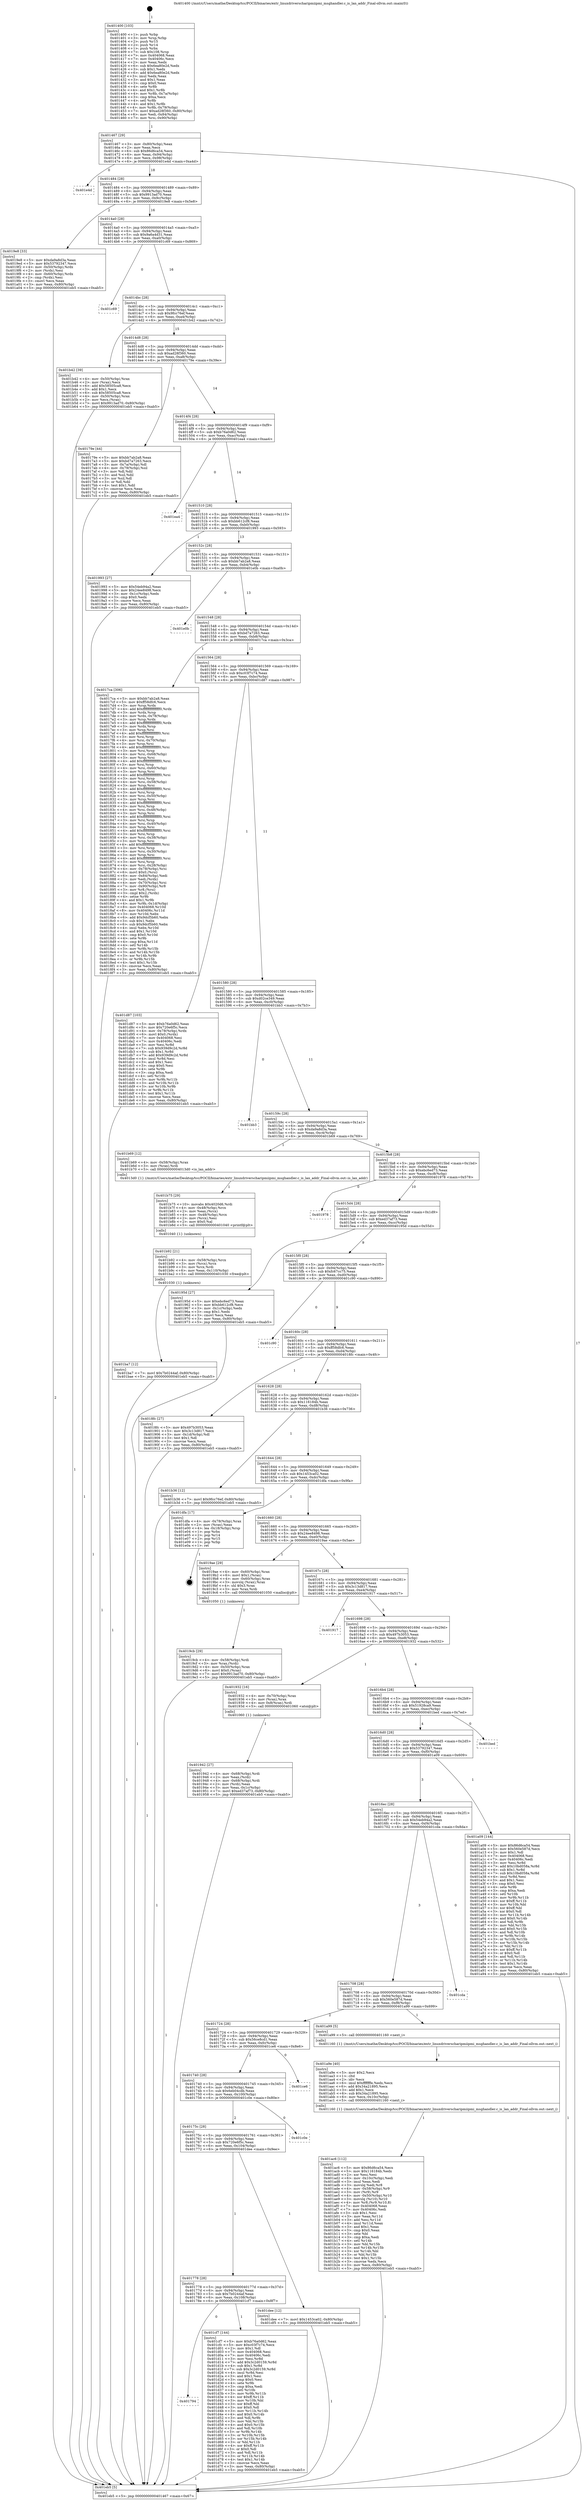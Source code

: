 digraph "0x401400" {
  label = "0x401400 (/mnt/c/Users/mathe/Desktop/tcc/POCII/binaries/extr_linuxdriverscharipmiipmi_msghandler.c_is_lan_addr_Final-ollvm.out::main(0))"
  labelloc = "t"
  node[shape=record]

  Entry [label="",width=0.3,height=0.3,shape=circle,fillcolor=black,style=filled]
  "0x401467" [label="{
     0x401467 [29]\l
     | [instrs]\l
     &nbsp;&nbsp;0x401467 \<+3\>: mov -0x80(%rbp),%eax\l
     &nbsp;&nbsp;0x40146a \<+2\>: mov %eax,%ecx\l
     &nbsp;&nbsp;0x40146c \<+6\>: sub $0x86d6ca54,%ecx\l
     &nbsp;&nbsp;0x401472 \<+6\>: mov %eax,-0x94(%rbp)\l
     &nbsp;&nbsp;0x401478 \<+6\>: mov %ecx,-0x98(%rbp)\l
     &nbsp;&nbsp;0x40147e \<+6\>: je 0000000000401e4d \<main+0xa4d\>\l
  }"]
  "0x401e4d" [label="{
     0x401e4d\l
  }", style=dashed]
  "0x401484" [label="{
     0x401484 [28]\l
     | [instrs]\l
     &nbsp;&nbsp;0x401484 \<+5\>: jmp 0000000000401489 \<main+0x89\>\l
     &nbsp;&nbsp;0x401489 \<+6\>: mov -0x94(%rbp),%eax\l
     &nbsp;&nbsp;0x40148f \<+5\>: sub $0x9913ad70,%eax\l
     &nbsp;&nbsp;0x401494 \<+6\>: mov %eax,-0x9c(%rbp)\l
     &nbsp;&nbsp;0x40149a \<+6\>: je 00000000004019e8 \<main+0x5e8\>\l
  }"]
  Exit [label="",width=0.3,height=0.3,shape=circle,fillcolor=black,style=filled,peripheries=2]
  "0x4019e8" [label="{
     0x4019e8 [33]\l
     | [instrs]\l
     &nbsp;&nbsp;0x4019e8 \<+5\>: mov $0xda9a8d3a,%eax\l
     &nbsp;&nbsp;0x4019ed \<+5\>: mov $0x53792347,%ecx\l
     &nbsp;&nbsp;0x4019f2 \<+4\>: mov -0x50(%rbp),%rdx\l
     &nbsp;&nbsp;0x4019f6 \<+2\>: mov (%rdx),%esi\l
     &nbsp;&nbsp;0x4019f8 \<+4\>: mov -0x60(%rbp),%rdx\l
     &nbsp;&nbsp;0x4019fc \<+2\>: cmp (%rdx),%esi\l
     &nbsp;&nbsp;0x4019fe \<+3\>: cmovl %ecx,%eax\l
     &nbsp;&nbsp;0x401a01 \<+3\>: mov %eax,-0x80(%rbp)\l
     &nbsp;&nbsp;0x401a04 \<+5\>: jmp 0000000000401eb5 \<main+0xab5\>\l
  }"]
  "0x4014a0" [label="{
     0x4014a0 [28]\l
     | [instrs]\l
     &nbsp;&nbsp;0x4014a0 \<+5\>: jmp 00000000004014a5 \<main+0xa5\>\l
     &nbsp;&nbsp;0x4014a5 \<+6\>: mov -0x94(%rbp),%eax\l
     &nbsp;&nbsp;0x4014ab \<+5\>: sub $0x9a6a4d31,%eax\l
     &nbsp;&nbsp;0x4014b0 \<+6\>: mov %eax,-0xa0(%rbp)\l
     &nbsp;&nbsp;0x4014b6 \<+6\>: je 0000000000401c69 \<main+0x869\>\l
  }"]
  "0x401794" [label="{
     0x401794\l
  }", style=dashed]
  "0x401c69" [label="{
     0x401c69\l
  }", style=dashed]
  "0x4014bc" [label="{
     0x4014bc [28]\l
     | [instrs]\l
     &nbsp;&nbsp;0x4014bc \<+5\>: jmp 00000000004014c1 \<main+0xc1\>\l
     &nbsp;&nbsp;0x4014c1 \<+6\>: mov -0x94(%rbp),%eax\l
     &nbsp;&nbsp;0x4014c7 \<+5\>: sub $0x9fcc76ef,%eax\l
     &nbsp;&nbsp;0x4014cc \<+6\>: mov %eax,-0xa4(%rbp)\l
     &nbsp;&nbsp;0x4014d2 \<+6\>: je 0000000000401b42 \<main+0x742\>\l
  }"]
  "0x401cf7" [label="{
     0x401cf7 [144]\l
     | [instrs]\l
     &nbsp;&nbsp;0x401cf7 \<+5\>: mov $0xb76a0d62,%eax\l
     &nbsp;&nbsp;0x401cfc \<+5\>: mov $0xc03f7c74,%ecx\l
     &nbsp;&nbsp;0x401d01 \<+2\>: mov $0x1,%dl\l
     &nbsp;&nbsp;0x401d03 \<+7\>: mov 0x404068,%esi\l
     &nbsp;&nbsp;0x401d0a \<+7\>: mov 0x40406c,%edi\l
     &nbsp;&nbsp;0x401d11 \<+3\>: mov %esi,%r8d\l
     &nbsp;&nbsp;0x401d14 \<+7\>: add $0x3c2d0159,%r8d\l
     &nbsp;&nbsp;0x401d1b \<+4\>: sub $0x1,%r8d\l
     &nbsp;&nbsp;0x401d1f \<+7\>: sub $0x3c2d0159,%r8d\l
     &nbsp;&nbsp;0x401d26 \<+4\>: imul %r8d,%esi\l
     &nbsp;&nbsp;0x401d2a \<+3\>: and $0x1,%esi\l
     &nbsp;&nbsp;0x401d2d \<+3\>: cmp $0x0,%esi\l
     &nbsp;&nbsp;0x401d30 \<+4\>: sete %r9b\l
     &nbsp;&nbsp;0x401d34 \<+3\>: cmp $0xa,%edi\l
     &nbsp;&nbsp;0x401d37 \<+4\>: setl %r10b\l
     &nbsp;&nbsp;0x401d3b \<+3\>: mov %r9b,%r11b\l
     &nbsp;&nbsp;0x401d3e \<+4\>: xor $0xff,%r11b\l
     &nbsp;&nbsp;0x401d42 \<+3\>: mov %r10b,%bl\l
     &nbsp;&nbsp;0x401d45 \<+3\>: xor $0xff,%bl\l
     &nbsp;&nbsp;0x401d48 \<+3\>: xor $0x0,%dl\l
     &nbsp;&nbsp;0x401d4b \<+3\>: mov %r11b,%r14b\l
     &nbsp;&nbsp;0x401d4e \<+4\>: and $0x0,%r14b\l
     &nbsp;&nbsp;0x401d52 \<+3\>: and %dl,%r9b\l
     &nbsp;&nbsp;0x401d55 \<+3\>: mov %bl,%r15b\l
     &nbsp;&nbsp;0x401d58 \<+4\>: and $0x0,%r15b\l
     &nbsp;&nbsp;0x401d5c \<+3\>: and %dl,%r10b\l
     &nbsp;&nbsp;0x401d5f \<+3\>: or %r9b,%r14b\l
     &nbsp;&nbsp;0x401d62 \<+3\>: or %r10b,%r15b\l
     &nbsp;&nbsp;0x401d65 \<+3\>: xor %r15b,%r14b\l
     &nbsp;&nbsp;0x401d68 \<+3\>: or %bl,%r11b\l
     &nbsp;&nbsp;0x401d6b \<+4\>: xor $0xff,%r11b\l
     &nbsp;&nbsp;0x401d6f \<+3\>: or $0x0,%dl\l
     &nbsp;&nbsp;0x401d72 \<+3\>: and %dl,%r11b\l
     &nbsp;&nbsp;0x401d75 \<+3\>: or %r11b,%r14b\l
     &nbsp;&nbsp;0x401d78 \<+4\>: test $0x1,%r14b\l
     &nbsp;&nbsp;0x401d7c \<+3\>: cmovne %ecx,%eax\l
     &nbsp;&nbsp;0x401d7f \<+3\>: mov %eax,-0x80(%rbp)\l
     &nbsp;&nbsp;0x401d82 \<+5\>: jmp 0000000000401eb5 \<main+0xab5\>\l
  }"]
  "0x401b42" [label="{
     0x401b42 [39]\l
     | [instrs]\l
     &nbsp;&nbsp;0x401b42 \<+4\>: mov -0x50(%rbp),%rax\l
     &nbsp;&nbsp;0x401b46 \<+2\>: mov (%rax),%ecx\l
     &nbsp;&nbsp;0x401b48 \<+6\>: add $0x58505ca8,%ecx\l
     &nbsp;&nbsp;0x401b4e \<+3\>: add $0x1,%ecx\l
     &nbsp;&nbsp;0x401b51 \<+6\>: sub $0x58505ca8,%ecx\l
     &nbsp;&nbsp;0x401b57 \<+4\>: mov -0x50(%rbp),%rax\l
     &nbsp;&nbsp;0x401b5b \<+2\>: mov %ecx,(%rax)\l
     &nbsp;&nbsp;0x401b5d \<+7\>: movl $0x9913ad70,-0x80(%rbp)\l
     &nbsp;&nbsp;0x401b64 \<+5\>: jmp 0000000000401eb5 \<main+0xab5\>\l
  }"]
  "0x4014d8" [label="{
     0x4014d8 [28]\l
     | [instrs]\l
     &nbsp;&nbsp;0x4014d8 \<+5\>: jmp 00000000004014dd \<main+0xdd\>\l
     &nbsp;&nbsp;0x4014dd \<+6\>: mov -0x94(%rbp),%eax\l
     &nbsp;&nbsp;0x4014e3 \<+5\>: sub $0xad28f360,%eax\l
     &nbsp;&nbsp;0x4014e8 \<+6\>: mov %eax,-0xa8(%rbp)\l
     &nbsp;&nbsp;0x4014ee \<+6\>: je 000000000040179e \<main+0x39e\>\l
  }"]
  "0x401778" [label="{
     0x401778 [28]\l
     | [instrs]\l
     &nbsp;&nbsp;0x401778 \<+5\>: jmp 000000000040177d \<main+0x37d\>\l
     &nbsp;&nbsp;0x40177d \<+6\>: mov -0x94(%rbp),%eax\l
     &nbsp;&nbsp;0x401783 \<+5\>: sub $0x7b0244af,%eax\l
     &nbsp;&nbsp;0x401788 \<+6\>: mov %eax,-0x108(%rbp)\l
     &nbsp;&nbsp;0x40178e \<+6\>: je 0000000000401cf7 \<main+0x8f7\>\l
  }"]
  "0x40179e" [label="{
     0x40179e [44]\l
     | [instrs]\l
     &nbsp;&nbsp;0x40179e \<+5\>: mov $0xbb7ab2a8,%eax\l
     &nbsp;&nbsp;0x4017a3 \<+5\>: mov $0xbd7a7263,%ecx\l
     &nbsp;&nbsp;0x4017a8 \<+3\>: mov -0x7a(%rbp),%dl\l
     &nbsp;&nbsp;0x4017ab \<+4\>: mov -0x79(%rbp),%sil\l
     &nbsp;&nbsp;0x4017af \<+3\>: mov %dl,%dil\l
     &nbsp;&nbsp;0x4017b2 \<+3\>: and %sil,%dil\l
     &nbsp;&nbsp;0x4017b5 \<+3\>: xor %sil,%dl\l
     &nbsp;&nbsp;0x4017b8 \<+3\>: or %dl,%dil\l
     &nbsp;&nbsp;0x4017bb \<+4\>: test $0x1,%dil\l
     &nbsp;&nbsp;0x4017bf \<+3\>: cmovne %ecx,%eax\l
     &nbsp;&nbsp;0x4017c2 \<+3\>: mov %eax,-0x80(%rbp)\l
     &nbsp;&nbsp;0x4017c5 \<+5\>: jmp 0000000000401eb5 \<main+0xab5\>\l
  }"]
  "0x4014f4" [label="{
     0x4014f4 [28]\l
     | [instrs]\l
     &nbsp;&nbsp;0x4014f4 \<+5\>: jmp 00000000004014f9 \<main+0xf9\>\l
     &nbsp;&nbsp;0x4014f9 \<+6\>: mov -0x94(%rbp),%eax\l
     &nbsp;&nbsp;0x4014ff \<+5\>: sub $0xb76a0d62,%eax\l
     &nbsp;&nbsp;0x401504 \<+6\>: mov %eax,-0xac(%rbp)\l
     &nbsp;&nbsp;0x40150a \<+6\>: je 0000000000401ea4 \<main+0xaa4\>\l
  }"]
  "0x401eb5" [label="{
     0x401eb5 [5]\l
     | [instrs]\l
     &nbsp;&nbsp;0x401eb5 \<+5\>: jmp 0000000000401467 \<main+0x67\>\l
  }"]
  "0x401400" [label="{
     0x401400 [103]\l
     | [instrs]\l
     &nbsp;&nbsp;0x401400 \<+1\>: push %rbp\l
     &nbsp;&nbsp;0x401401 \<+3\>: mov %rsp,%rbp\l
     &nbsp;&nbsp;0x401404 \<+2\>: push %r15\l
     &nbsp;&nbsp;0x401406 \<+2\>: push %r14\l
     &nbsp;&nbsp;0x401408 \<+1\>: push %rbx\l
     &nbsp;&nbsp;0x401409 \<+7\>: sub $0x108,%rsp\l
     &nbsp;&nbsp;0x401410 \<+7\>: mov 0x404068,%eax\l
     &nbsp;&nbsp;0x401417 \<+7\>: mov 0x40406c,%ecx\l
     &nbsp;&nbsp;0x40141e \<+2\>: mov %eax,%edx\l
     &nbsp;&nbsp;0x401420 \<+6\>: sub $0x6ea80e2d,%edx\l
     &nbsp;&nbsp;0x401426 \<+3\>: sub $0x1,%edx\l
     &nbsp;&nbsp;0x401429 \<+6\>: add $0x6ea80e2d,%edx\l
     &nbsp;&nbsp;0x40142f \<+3\>: imul %edx,%eax\l
     &nbsp;&nbsp;0x401432 \<+3\>: and $0x1,%eax\l
     &nbsp;&nbsp;0x401435 \<+3\>: cmp $0x0,%eax\l
     &nbsp;&nbsp;0x401438 \<+4\>: sete %r8b\l
     &nbsp;&nbsp;0x40143c \<+4\>: and $0x1,%r8b\l
     &nbsp;&nbsp;0x401440 \<+4\>: mov %r8b,-0x7a(%rbp)\l
     &nbsp;&nbsp;0x401444 \<+3\>: cmp $0xa,%ecx\l
     &nbsp;&nbsp;0x401447 \<+4\>: setl %r8b\l
     &nbsp;&nbsp;0x40144b \<+4\>: and $0x1,%r8b\l
     &nbsp;&nbsp;0x40144f \<+4\>: mov %r8b,-0x79(%rbp)\l
     &nbsp;&nbsp;0x401453 \<+7\>: movl $0xad28f360,-0x80(%rbp)\l
     &nbsp;&nbsp;0x40145a \<+6\>: mov %edi,-0x84(%rbp)\l
     &nbsp;&nbsp;0x401460 \<+7\>: mov %rsi,-0x90(%rbp)\l
  }"]
  "0x401dee" [label="{
     0x401dee [12]\l
     | [instrs]\l
     &nbsp;&nbsp;0x401dee \<+7\>: movl $0x1453ca02,-0x80(%rbp)\l
     &nbsp;&nbsp;0x401df5 \<+5\>: jmp 0000000000401eb5 \<main+0xab5\>\l
  }"]
  "0x401ea4" [label="{
     0x401ea4\l
  }", style=dashed]
  "0x401510" [label="{
     0x401510 [28]\l
     | [instrs]\l
     &nbsp;&nbsp;0x401510 \<+5\>: jmp 0000000000401515 \<main+0x115\>\l
     &nbsp;&nbsp;0x401515 \<+6\>: mov -0x94(%rbp),%eax\l
     &nbsp;&nbsp;0x40151b \<+5\>: sub $0xbb612cf8,%eax\l
     &nbsp;&nbsp;0x401520 \<+6\>: mov %eax,-0xb0(%rbp)\l
     &nbsp;&nbsp;0x401526 \<+6\>: je 0000000000401993 \<main+0x593\>\l
  }"]
  "0x40175c" [label="{
     0x40175c [28]\l
     | [instrs]\l
     &nbsp;&nbsp;0x40175c \<+5\>: jmp 0000000000401761 \<main+0x361\>\l
     &nbsp;&nbsp;0x401761 \<+6\>: mov -0x94(%rbp),%eax\l
     &nbsp;&nbsp;0x401767 \<+5\>: sub $0x720e6f5c,%eax\l
     &nbsp;&nbsp;0x40176c \<+6\>: mov %eax,-0x104(%rbp)\l
     &nbsp;&nbsp;0x401772 \<+6\>: je 0000000000401dee \<main+0x9ee\>\l
  }"]
  "0x401993" [label="{
     0x401993 [27]\l
     | [instrs]\l
     &nbsp;&nbsp;0x401993 \<+5\>: mov $0x54eb94a2,%eax\l
     &nbsp;&nbsp;0x401998 \<+5\>: mov $0x24ee8498,%ecx\l
     &nbsp;&nbsp;0x40199d \<+3\>: mov -0x1c(%rbp),%edx\l
     &nbsp;&nbsp;0x4019a0 \<+3\>: cmp $0x0,%edx\l
     &nbsp;&nbsp;0x4019a3 \<+3\>: cmove %ecx,%eax\l
     &nbsp;&nbsp;0x4019a6 \<+3\>: mov %eax,-0x80(%rbp)\l
     &nbsp;&nbsp;0x4019a9 \<+5\>: jmp 0000000000401eb5 \<main+0xab5\>\l
  }"]
  "0x40152c" [label="{
     0x40152c [28]\l
     | [instrs]\l
     &nbsp;&nbsp;0x40152c \<+5\>: jmp 0000000000401531 \<main+0x131\>\l
     &nbsp;&nbsp;0x401531 \<+6\>: mov -0x94(%rbp),%eax\l
     &nbsp;&nbsp;0x401537 \<+5\>: sub $0xbb7ab2a8,%eax\l
     &nbsp;&nbsp;0x40153c \<+6\>: mov %eax,-0xb4(%rbp)\l
     &nbsp;&nbsp;0x401542 \<+6\>: je 0000000000401e0b \<main+0xa0b\>\l
  }"]
  "0x401c0e" [label="{
     0x401c0e\l
  }", style=dashed]
  "0x401e0b" [label="{
     0x401e0b\l
  }", style=dashed]
  "0x401548" [label="{
     0x401548 [28]\l
     | [instrs]\l
     &nbsp;&nbsp;0x401548 \<+5\>: jmp 000000000040154d \<main+0x14d\>\l
     &nbsp;&nbsp;0x40154d \<+6\>: mov -0x94(%rbp),%eax\l
     &nbsp;&nbsp;0x401553 \<+5\>: sub $0xbd7a7263,%eax\l
     &nbsp;&nbsp;0x401558 \<+6\>: mov %eax,-0xb8(%rbp)\l
     &nbsp;&nbsp;0x40155e \<+6\>: je 00000000004017ca \<main+0x3ca\>\l
  }"]
  "0x401740" [label="{
     0x401740 [28]\l
     | [instrs]\l
     &nbsp;&nbsp;0x401740 \<+5\>: jmp 0000000000401745 \<main+0x345\>\l
     &nbsp;&nbsp;0x401745 \<+6\>: mov -0x94(%rbp),%eax\l
     &nbsp;&nbsp;0x40174b \<+5\>: sub $0x6eb04cdb,%eax\l
     &nbsp;&nbsp;0x401750 \<+6\>: mov %eax,-0x100(%rbp)\l
     &nbsp;&nbsp;0x401756 \<+6\>: je 0000000000401c0e \<main+0x80e\>\l
  }"]
  "0x4017ca" [label="{
     0x4017ca [306]\l
     | [instrs]\l
     &nbsp;&nbsp;0x4017ca \<+5\>: mov $0xbb7ab2a8,%eax\l
     &nbsp;&nbsp;0x4017cf \<+5\>: mov $0xff58dfc6,%ecx\l
     &nbsp;&nbsp;0x4017d4 \<+3\>: mov %rsp,%rdx\l
     &nbsp;&nbsp;0x4017d7 \<+4\>: add $0xfffffffffffffff0,%rdx\l
     &nbsp;&nbsp;0x4017db \<+3\>: mov %rdx,%rsp\l
     &nbsp;&nbsp;0x4017de \<+4\>: mov %rdx,-0x78(%rbp)\l
     &nbsp;&nbsp;0x4017e2 \<+3\>: mov %rsp,%rdx\l
     &nbsp;&nbsp;0x4017e5 \<+4\>: add $0xfffffffffffffff0,%rdx\l
     &nbsp;&nbsp;0x4017e9 \<+3\>: mov %rdx,%rsp\l
     &nbsp;&nbsp;0x4017ec \<+3\>: mov %rsp,%rsi\l
     &nbsp;&nbsp;0x4017ef \<+4\>: add $0xfffffffffffffff0,%rsi\l
     &nbsp;&nbsp;0x4017f3 \<+3\>: mov %rsi,%rsp\l
     &nbsp;&nbsp;0x4017f6 \<+4\>: mov %rsi,-0x70(%rbp)\l
     &nbsp;&nbsp;0x4017fa \<+3\>: mov %rsp,%rsi\l
     &nbsp;&nbsp;0x4017fd \<+4\>: add $0xfffffffffffffff0,%rsi\l
     &nbsp;&nbsp;0x401801 \<+3\>: mov %rsi,%rsp\l
     &nbsp;&nbsp;0x401804 \<+4\>: mov %rsi,-0x68(%rbp)\l
     &nbsp;&nbsp;0x401808 \<+3\>: mov %rsp,%rsi\l
     &nbsp;&nbsp;0x40180b \<+4\>: add $0xfffffffffffffff0,%rsi\l
     &nbsp;&nbsp;0x40180f \<+3\>: mov %rsi,%rsp\l
     &nbsp;&nbsp;0x401812 \<+4\>: mov %rsi,-0x60(%rbp)\l
     &nbsp;&nbsp;0x401816 \<+3\>: mov %rsp,%rsi\l
     &nbsp;&nbsp;0x401819 \<+4\>: add $0xfffffffffffffff0,%rsi\l
     &nbsp;&nbsp;0x40181d \<+3\>: mov %rsi,%rsp\l
     &nbsp;&nbsp;0x401820 \<+4\>: mov %rsi,-0x58(%rbp)\l
     &nbsp;&nbsp;0x401824 \<+3\>: mov %rsp,%rsi\l
     &nbsp;&nbsp;0x401827 \<+4\>: add $0xfffffffffffffff0,%rsi\l
     &nbsp;&nbsp;0x40182b \<+3\>: mov %rsi,%rsp\l
     &nbsp;&nbsp;0x40182e \<+4\>: mov %rsi,-0x50(%rbp)\l
     &nbsp;&nbsp;0x401832 \<+3\>: mov %rsp,%rsi\l
     &nbsp;&nbsp;0x401835 \<+4\>: add $0xfffffffffffffff0,%rsi\l
     &nbsp;&nbsp;0x401839 \<+3\>: mov %rsi,%rsp\l
     &nbsp;&nbsp;0x40183c \<+4\>: mov %rsi,-0x48(%rbp)\l
     &nbsp;&nbsp;0x401840 \<+3\>: mov %rsp,%rsi\l
     &nbsp;&nbsp;0x401843 \<+4\>: add $0xfffffffffffffff0,%rsi\l
     &nbsp;&nbsp;0x401847 \<+3\>: mov %rsi,%rsp\l
     &nbsp;&nbsp;0x40184a \<+4\>: mov %rsi,-0x40(%rbp)\l
     &nbsp;&nbsp;0x40184e \<+3\>: mov %rsp,%rsi\l
     &nbsp;&nbsp;0x401851 \<+4\>: add $0xfffffffffffffff0,%rsi\l
     &nbsp;&nbsp;0x401855 \<+3\>: mov %rsi,%rsp\l
     &nbsp;&nbsp;0x401858 \<+4\>: mov %rsi,-0x38(%rbp)\l
     &nbsp;&nbsp;0x40185c \<+3\>: mov %rsp,%rsi\l
     &nbsp;&nbsp;0x40185f \<+4\>: add $0xfffffffffffffff0,%rsi\l
     &nbsp;&nbsp;0x401863 \<+3\>: mov %rsi,%rsp\l
     &nbsp;&nbsp;0x401866 \<+4\>: mov %rsi,-0x30(%rbp)\l
     &nbsp;&nbsp;0x40186a \<+3\>: mov %rsp,%rsi\l
     &nbsp;&nbsp;0x40186d \<+4\>: add $0xfffffffffffffff0,%rsi\l
     &nbsp;&nbsp;0x401871 \<+3\>: mov %rsi,%rsp\l
     &nbsp;&nbsp;0x401874 \<+4\>: mov %rsi,-0x28(%rbp)\l
     &nbsp;&nbsp;0x401878 \<+4\>: mov -0x78(%rbp),%rsi\l
     &nbsp;&nbsp;0x40187c \<+6\>: movl $0x0,(%rsi)\l
     &nbsp;&nbsp;0x401882 \<+6\>: mov -0x84(%rbp),%edi\l
     &nbsp;&nbsp;0x401888 \<+2\>: mov %edi,(%rdx)\l
     &nbsp;&nbsp;0x40188a \<+4\>: mov -0x70(%rbp),%rsi\l
     &nbsp;&nbsp;0x40188e \<+7\>: mov -0x90(%rbp),%r8\l
     &nbsp;&nbsp;0x401895 \<+3\>: mov %r8,(%rsi)\l
     &nbsp;&nbsp;0x401898 \<+3\>: cmpl $0x2,(%rdx)\l
     &nbsp;&nbsp;0x40189b \<+4\>: setne %r9b\l
     &nbsp;&nbsp;0x40189f \<+4\>: and $0x1,%r9b\l
     &nbsp;&nbsp;0x4018a3 \<+4\>: mov %r9b,-0x1d(%rbp)\l
     &nbsp;&nbsp;0x4018a7 \<+8\>: mov 0x404068,%r10d\l
     &nbsp;&nbsp;0x4018af \<+8\>: mov 0x40406c,%r11d\l
     &nbsp;&nbsp;0x4018b7 \<+3\>: mov %r10d,%ebx\l
     &nbsp;&nbsp;0x4018ba \<+6\>: add $0x9dcf5b60,%ebx\l
     &nbsp;&nbsp;0x4018c0 \<+3\>: sub $0x1,%ebx\l
     &nbsp;&nbsp;0x4018c3 \<+6\>: sub $0x9dcf5b60,%ebx\l
     &nbsp;&nbsp;0x4018c9 \<+4\>: imul %ebx,%r10d\l
     &nbsp;&nbsp;0x4018cd \<+4\>: and $0x1,%r10d\l
     &nbsp;&nbsp;0x4018d1 \<+4\>: cmp $0x0,%r10d\l
     &nbsp;&nbsp;0x4018d5 \<+4\>: sete %r9b\l
     &nbsp;&nbsp;0x4018d9 \<+4\>: cmp $0xa,%r11d\l
     &nbsp;&nbsp;0x4018dd \<+4\>: setl %r14b\l
     &nbsp;&nbsp;0x4018e1 \<+3\>: mov %r9b,%r15b\l
     &nbsp;&nbsp;0x4018e4 \<+3\>: and %r14b,%r15b\l
     &nbsp;&nbsp;0x4018e7 \<+3\>: xor %r14b,%r9b\l
     &nbsp;&nbsp;0x4018ea \<+3\>: or %r9b,%r15b\l
     &nbsp;&nbsp;0x4018ed \<+4\>: test $0x1,%r15b\l
     &nbsp;&nbsp;0x4018f1 \<+3\>: cmovne %ecx,%eax\l
     &nbsp;&nbsp;0x4018f4 \<+3\>: mov %eax,-0x80(%rbp)\l
     &nbsp;&nbsp;0x4018f7 \<+5\>: jmp 0000000000401eb5 \<main+0xab5\>\l
  }"]
  "0x401564" [label="{
     0x401564 [28]\l
     | [instrs]\l
     &nbsp;&nbsp;0x401564 \<+5\>: jmp 0000000000401569 \<main+0x169\>\l
     &nbsp;&nbsp;0x401569 \<+6\>: mov -0x94(%rbp),%eax\l
     &nbsp;&nbsp;0x40156f \<+5\>: sub $0xc03f7c74,%eax\l
     &nbsp;&nbsp;0x401574 \<+6\>: mov %eax,-0xbc(%rbp)\l
     &nbsp;&nbsp;0x40157a \<+6\>: je 0000000000401d87 \<main+0x987\>\l
  }"]
  "0x401ce6" [label="{
     0x401ce6\l
  }", style=dashed]
  "0x401ba7" [label="{
     0x401ba7 [12]\l
     | [instrs]\l
     &nbsp;&nbsp;0x401ba7 \<+7\>: movl $0x7b0244af,-0x80(%rbp)\l
     &nbsp;&nbsp;0x401bae \<+5\>: jmp 0000000000401eb5 \<main+0xab5\>\l
  }"]
  "0x401d87" [label="{
     0x401d87 [103]\l
     | [instrs]\l
     &nbsp;&nbsp;0x401d87 \<+5\>: mov $0xb76a0d62,%eax\l
     &nbsp;&nbsp;0x401d8c \<+5\>: mov $0x720e6f5c,%ecx\l
     &nbsp;&nbsp;0x401d91 \<+4\>: mov -0x78(%rbp),%rdx\l
     &nbsp;&nbsp;0x401d95 \<+6\>: movl $0x0,(%rdx)\l
     &nbsp;&nbsp;0x401d9b \<+7\>: mov 0x404068,%esi\l
     &nbsp;&nbsp;0x401da2 \<+7\>: mov 0x40406c,%edi\l
     &nbsp;&nbsp;0x401da9 \<+3\>: mov %esi,%r8d\l
     &nbsp;&nbsp;0x401dac \<+7\>: sub $0x939d9c2d,%r8d\l
     &nbsp;&nbsp;0x401db3 \<+4\>: sub $0x1,%r8d\l
     &nbsp;&nbsp;0x401db7 \<+7\>: add $0x939d9c2d,%r8d\l
     &nbsp;&nbsp;0x401dbe \<+4\>: imul %r8d,%esi\l
     &nbsp;&nbsp;0x401dc2 \<+3\>: and $0x1,%esi\l
     &nbsp;&nbsp;0x401dc5 \<+3\>: cmp $0x0,%esi\l
     &nbsp;&nbsp;0x401dc8 \<+4\>: sete %r9b\l
     &nbsp;&nbsp;0x401dcc \<+3\>: cmp $0xa,%edi\l
     &nbsp;&nbsp;0x401dcf \<+4\>: setl %r10b\l
     &nbsp;&nbsp;0x401dd3 \<+3\>: mov %r9b,%r11b\l
     &nbsp;&nbsp;0x401dd6 \<+3\>: and %r10b,%r11b\l
     &nbsp;&nbsp;0x401dd9 \<+3\>: xor %r10b,%r9b\l
     &nbsp;&nbsp;0x401ddc \<+3\>: or %r9b,%r11b\l
     &nbsp;&nbsp;0x401ddf \<+4\>: test $0x1,%r11b\l
     &nbsp;&nbsp;0x401de3 \<+3\>: cmovne %ecx,%eax\l
     &nbsp;&nbsp;0x401de6 \<+3\>: mov %eax,-0x80(%rbp)\l
     &nbsp;&nbsp;0x401de9 \<+5\>: jmp 0000000000401eb5 \<main+0xab5\>\l
  }"]
  "0x401580" [label="{
     0x401580 [28]\l
     | [instrs]\l
     &nbsp;&nbsp;0x401580 \<+5\>: jmp 0000000000401585 \<main+0x185\>\l
     &nbsp;&nbsp;0x401585 \<+6\>: mov -0x94(%rbp),%eax\l
     &nbsp;&nbsp;0x40158b \<+5\>: sub $0xd02ce349,%eax\l
     &nbsp;&nbsp;0x401590 \<+6\>: mov %eax,-0xc0(%rbp)\l
     &nbsp;&nbsp;0x401596 \<+6\>: je 0000000000401bb3 \<main+0x7b3\>\l
  }"]
  "0x401b92" [label="{
     0x401b92 [21]\l
     | [instrs]\l
     &nbsp;&nbsp;0x401b92 \<+4\>: mov -0x58(%rbp),%rcx\l
     &nbsp;&nbsp;0x401b96 \<+3\>: mov (%rcx),%rcx\l
     &nbsp;&nbsp;0x401b99 \<+3\>: mov %rcx,%rdi\l
     &nbsp;&nbsp;0x401b9c \<+6\>: mov %eax,-0x110(%rbp)\l
     &nbsp;&nbsp;0x401ba2 \<+5\>: call 0000000000401030 \<free@plt\>\l
     | [calls]\l
     &nbsp;&nbsp;0x401030 \{1\} (unknown)\l
  }"]
  "0x401bb3" [label="{
     0x401bb3\l
  }", style=dashed]
  "0x40159c" [label="{
     0x40159c [28]\l
     | [instrs]\l
     &nbsp;&nbsp;0x40159c \<+5\>: jmp 00000000004015a1 \<main+0x1a1\>\l
     &nbsp;&nbsp;0x4015a1 \<+6\>: mov -0x94(%rbp),%eax\l
     &nbsp;&nbsp;0x4015a7 \<+5\>: sub $0xda9a8d3a,%eax\l
     &nbsp;&nbsp;0x4015ac \<+6\>: mov %eax,-0xc4(%rbp)\l
     &nbsp;&nbsp;0x4015b2 \<+6\>: je 0000000000401b69 \<main+0x769\>\l
  }"]
  "0x401b75" [label="{
     0x401b75 [29]\l
     | [instrs]\l
     &nbsp;&nbsp;0x401b75 \<+10\>: movabs $0x4020d6,%rdi\l
     &nbsp;&nbsp;0x401b7f \<+4\>: mov -0x48(%rbp),%rcx\l
     &nbsp;&nbsp;0x401b83 \<+2\>: mov %eax,(%rcx)\l
     &nbsp;&nbsp;0x401b85 \<+4\>: mov -0x48(%rbp),%rcx\l
     &nbsp;&nbsp;0x401b89 \<+2\>: mov (%rcx),%esi\l
     &nbsp;&nbsp;0x401b8b \<+2\>: mov $0x0,%al\l
     &nbsp;&nbsp;0x401b8d \<+5\>: call 0000000000401040 \<printf@plt\>\l
     | [calls]\l
     &nbsp;&nbsp;0x401040 \{1\} (unknown)\l
  }"]
  "0x401b69" [label="{
     0x401b69 [12]\l
     | [instrs]\l
     &nbsp;&nbsp;0x401b69 \<+4\>: mov -0x58(%rbp),%rax\l
     &nbsp;&nbsp;0x401b6d \<+3\>: mov (%rax),%rdi\l
     &nbsp;&nbsp;0x401b70 \<+5\>: call 00000000004013d0 \<is_lan_addr\>\l
     | [calls]\l
     &nbsp;&nbsp;0x4013d0 \{1\} (/mnt/c/Users/mathe/Desktop/tcc/POCII/binaries/extr_linuxdriverscharipmiipmi_msghandler.c_is_lan_addr_Final-ollvm.out::is_lan_addr)\l
  }"]
  "0x4015b8" [label="{
     0x4015b8 [28]\l
     | [instrs]\l
     &nbsp;&nbsp;0x4015b8 \<+5\>: jmp 00000000004015bd \<main+0x1bd\>\l
     &nbsp;&nbsp;0x4015bd \<+6\>: mov -0x94(%rbp),%eax\l
     &nbsp;&nbsp;0x4015c3 \<+5\>: sub $0xebc6ed73,%eax\l
     &nbsp;&nbsp;0x4015c8 \<+6\>: mov %eax,-0xc8(%rbp)\l
     &nbsp;&nbsp;0x4015ce \<+6\>: je 0000000000401978 \<main+0x578\>\l
  }"]
  "0x401ac6" [label="{
     0x401ac6 [112]\l
     | [instrs]\l
     &nbsp;&nbsp;0x401ac6 \<+5\>: mov $0x86d6ca54,%ecx\l
     &nbsp;&nbsp;0x401acb \<+5\>: mov $0x116184b,%edx\l
     &nbsp;&nbsp;0x401ad0 \<+2\>: xor %esi,%esi\l
     &nbsp;&nbsp;0x401ad2 \<+6\>: mov -0x10c(%rbp),%edi\l
     &nbsp;&nbsp;0x401ad8 \<+3\>: imul %eax,%edi\l
     &nbsp;&nbsp;0x401adb \<+3\>: movslq %edi,%r8\l
     &nbsp;&nbsp;0x401ade \<+4\>: mov -0x58(%rbp),%r9\l
     &nbsp;&nbsp;0x401ae2 \<+3\>: mov (%r9),%r9\l
     &nbsp;&nbsp;0x401ae5 \<+4\>: mov -0x50(%rbp),%r10\l
     &nbsp;&nbsp;0x401ae9 \<+3\>: movslq (%r10),%r10\l
     &nbsp;&nbsp;0x401aec \<+4\>: mov %r8,(%r9,%r10,8)\l
     &nbsp;&nbsp;0x401af0 \<+7\>: mov 0x404068,%eax\l
     &nbsp;&nbsp;0x401af7 \<+7\>: mov 0x40406c,%edi\l
     &nbsp;&nbsp;0x401afe \<+3\>: sub $0x1,%esi\l
     &nbsp;&nbsp;0x401b01 \<+3\>: mov %eax,%r11d\l
     &nbsp;&nbsp;0x401b04 \<+3\>: add %esi,%r11d\l
     &nbsp;&nbsp;0x401b07 \<+4\>: imul %r11d,%eax\l
     &nbsp;&nbsp;0x401b0b \<+3\>: and $0x1,%eax\l
     &nbsp;&nbsp;0x401b0e \<+3\>: cmp $0x0,%eax\l
     &nbsp;&nbsp;0x401b11 \<+3\>: sete %bl\l
     &nbsp;&nbsp;0x401b14 \<+3\>: cmp $0xa,%edi\l
     &nbsp;&nbsp;0x401b17 \<+4\>: setl %r14b\l
     &nbsp;&nbsp;0x401b1b \<+3\>: mov %bl,%r15b\l
     &nbsp;&nbsp;0x401b1e \<+3\>: and %r14b,%r15b\l
     &nbsp;&nbsp;0x401b21 \<+3\>: xor %r14b,%bl\l
     &nbsp;&nbsp;0x401b24 \<+3\>: or %bl,%r15b\l
     &nbsp;&nbsp;0x401b27 \<+4\>: test $0x1,%r15b\l
     &nbsp;&nbsp;0x401b2b \<+3\>: cmovne %edx,%ecx\l
     &nbsp;&nbsp;0x401b2e \<+3\>: mov %ecx,-0x80(%rbp)\l
     &nbsp;&nbsp;0x401b31 \<+5\>: jmp 0000000000401eb5 \<main+0xab5\>\l
  }"]
  "0x401978" [label="{
     0x401978\l
  }", style=dashed]
  "0x4015d4" [label="{
     0x4015d4 [28]\l
     | [instrs]\l
     &nbsp;&nbsp;0x4015d4 \<+5\>: jmp 00000000004015d9 \<main+0x1d9\>\l
     &nbsp;&nbsp;0x4015d9 \<+6\>: mov -0x94(%rbp),%eax\l
     &nbsp;&nbsp;0x4015df \<+5\>: sub $0xed37af73,%eax\l
     &nbsp;&nbsp;0x4015e4 \<+6\>: mov %eax,-0xcc(%rbp)\l
     &nbsp;&nbsp;0x4015ea \<+6\>: je 000000000040195d \<main+0x55d\>\l
  }"]
  "0x401a9e" [label="{
     0x401a9e [40]\l
     | [instrs]\l
     &nbsp;&nbsp;0x401a9e \<+5\>: mov $0x2,%ecx\l
     &nbsp;&nbsp;0x401aa3 \<+1\>: cltd\l
     &nbsp;&nbsp;0x401aa4 \<+2\>: idiv %ecx\l
     &nbsp;&nbsp;0x401aa6 \<+6\>: imul $0xfffffffe,%edx,%ecx\l
     &nbsp;&nbsp;0x401aac \<+6\>: add $0x34a21895,%ecx\l
     &nbsp;&nbsp;0x401ab2 \<+3\>: add $0x1,%ecx\l
     &nbsp;&nbsp;0x401ab5 \<+6\>: sub $0x34a21895,%ecx\l
     &nbsp;&nbsp;0x401abb \<+6\>: mov %ecx,-0x10c(%rbp)\l
     &nbsp;&nbsp;0x401ac1 \<+5\>: call 0000000000401160 \<next_i\>\l
     | [calls]\l
     &nbsp;&nbsp;0x401160 \{1\} (/mnt/c/Users/mathe/Desktop/tcc/POCII/binaries/extr_linuxdriverscharipmiipmi_msghandler.c_is_lan_addr_Final-ollvm.out::next_i)\l
  }"]
  "0x40195d" [label="{
     0x40195d [27]\l
     | [instrs]\l
     &nbsp;&nbsp;0x40195d \<+5\>: mov $0xebc6ed73,%eax\l
     &nbsp;&nbsp;0x401962 \<+5\>: mov $0xbb612cf8,%ecx\l
     &nbsp;&nbsp;0x401967 \<+3\>: mov -0x1c(%rbp),%edx\l
     &nbsp;&nbsp;0x40196a \<+3\>: cmp $0x1,%edx\l
     &nbsp;&nbsp;0x40196d \<+3\>: cmovl %ecx,%eax\l
     &nbsp;&nbsp;0x401970 \<+3\>: mov %eax,-0x80(%rbp)\l
     &nbsp;&nbsp;0x401973 \<+5\>: jmp 0000000000401eb5 \<main+0xab5\>\l
  }"]
  "0x4015f0" [label="{
     0x4015f0 [28]\l
     | [instrs]\l
     &nbsp;&nbsp;0x4015f0 \<+5\>: jmp 00000000004015f5 \<main+0x1f5\>\l
     &nbsp;&nbsp;0x4015f5 \<+6\>: mov -0x94(%rbp),%eax\l
     &nbsp;&nbsp;0x4015fb \<+5\>: sub $0xfc67cc75,%eax\l
     &nbsp;&nbsp;0x401600 \<+6\>: mov %eax,-0xd0(%rbp)\l
     &nbsp;&nbsp;0x401606 \<+6\>: je 0000000000401c90 \<main+0x890\>\l
  }"]
  "0x401724" [label="{
     0x401724 [28]\l
     | [instrs]\l
     &nbsp;&nbsp;0x401724 \<+5\>: jmp 0000000000401729 \<main+0x329\>\l
     &nbsp;&nbsp;0x401729 \<+6\>: mov -0x94(%rbp),%eax\l
     &nbsp;&nbsp;0x40172f \<+5\>: sub $0x56ce8cd1,%eax\l
     &nbsp;&nbsp;0x401734 \<+6\>: mov %eax,-0xfc(%rbp)\l
     &nbsp;&nbsp;0x40173a \<+6\>: je 0000000000401ce6 \<main+0x8e6\>\l
  }"]
  "0x401c90" [label="{
     0x401c90\l
  }", style=dashed]
  "0x40160c" [label="{
     0x40160c [28]\l
     | [instrs]\l
     &nbsp;&nbsp;0x40160c \<+5\>: jmp 0000000000401611 \<main+0x211\>\l
     &nbsp;&nbsp;0x401611 \<+6\>: mov -0x94(%rbp),%eax\l
     &nbsp;&nbsp;0x401617 \<+5\>: sub $0xff58dfc6,%eax\l
     &nbsp;&nbsp;0x40161c \<+6\>: mov %eax,-0xd4(%rbp)\l
     &nbsp;&nbsp;0x401622 \<+6\>: je 00000000004018fc \<main+0x4fc\>\l
  }"]
  "0x401a99" [label="{
     0x401a99 [5]\l
     | [instrs]\l
     &nbsp;&nbsp;0x401a99 \<+5\>: call 0000000000401160 \<next_i\>\l
     | [calls]\l
     &nbsp;&nbsp;0x401160 \{1\} (/mnt/c/Users/mathe/Desktop/tcc/POCII/binaries/extr_linuxdriverscharipmiipmi_msghandler.c_is_lan_addr_Final-ollvm.out::next_i)\l
  }"]
  "0x4018fc" [label="{
     0x4018fc [27]\l
     | [instrs]\l
     &nbsp;&nbsp;0x4018fc \<+5\>: mov $0x497b3053,%eax\l
     &nbsp;&nbsp;0x401901 \<+5\>: mov $0x3c13d817,%ecx\l
     &nbsp;&nbsp;0x401906 \<+3\>: mov -0x1d(%rbp),%dl\l
     &nbsp;&nbsp;0x401909 \<+3\>: test $0x1,%dl\l
     &nbsp;&nbsp;0x40190c \<+3\>: cmovne %ecx,%eax\l
     &nbsp;&nbsp;0x40190f \<+3\>: mov %eax,-0x80(%rbp)\l
     &nbsp;&nbsp;0x401912 \<+5\>: jmp 0000000000401eb5 \<main+0xab5\>\l
  }"]
  "0x401628" [label="{
     0x401628 [28]\l
     | [instrs]\l
     &nbsp;&nbsp;0x401628 \<+5\>: jmp 000000000040162d \<main+0x22d\>\l
     &nbsp;&nbsp;0x40162d \<+6\>: mov -0x94(%rbp),%eax\l
     &nbsp;&nbsp;0x401633 \<+5\>: sub $0x116184b,%eax\l
     &nbsp;&nbsp;0x401638 \<+6\>: mov %eax,-0xd8(%rbp)\l
     &nbsp;&nbsp;0x40163e \<+6\>: je 0000000000401b36 \<main+0x736\>\l
  }"]
  "0x401708" [label="{
     0x401708 [28]\l
     | [instrs]\l
     &nbsp;&nbsp;0x401708 \<+5\>: jmp 000000000040170d \<main+0x30d\>\l
     &nbsp;&nbsp;0x40170d \<+6\>: mov -0x94(%rbp),%eax\l
     &nbsp;&nbsp;0x401713 \<+5\>: sub $0x560e587d,%eax\l
     &nbsp;&nbsp;0x401718 \<+6\>: mov %eax,-0xf8(%rbp)\l
     &nbsp;&nbsp;0x40171e \<+6\>: je 0000000000401a99 \<main+0x699\>\l
  }"]
  "0x401b36" [label="{
     0x401b36 [12]\l
     | [instrs]\l
     &nbsp;&nbsp;0x401b36 \<+7\>: movl $0x9fcc76ef,-0x80(%rbp)\l
     &nbsp;&nbsp;0x401b3d \<+5\>: jmp 0000000000401eb5 \<main+0xab5\>\l
  }"]
  "0x401644" [label="{
     0x401644 [28]\l
     | [instrs]\l
     &nbsp;&nbsp;0x401644 \<+5\>: jmp 0000000000401649 \<main+0x249\>\l
     &nbsp;&nbsp;0x401649 \<+6\>: mov -0x94(%rbp),%eax\l
     &nbsp;&nbsp;0x40164f \<+5\>: sub $0x1453ca02,%eax\l
     &nbsp;&nbsp;0x401654 \<+6\>: mov %eax,-0xdc(%rbp)\l
     &nbsp;&nbsp;0x40165a \<+6\>: je 0000000000401dfa \<main+0x9fa\>\l
  }"]
  "0x401cda" [label="{
     0x401cda\l
  }", style=dashed]
  "0x401dfa" [label="{
     0x401dfa [17]\l
     | [instrs]\l
     &nbsp;&nbsp;0x401dfa \<+4\>: mov -0x78(%rbp),%rax\l
     &nbsp;&nbsp;0x401dfe \<+2\>: mov (%rax),%eax\l
     &nbsp;&nbsp;0x401e00 \<+4\>: lea -0x18(%rbp),%rsp\l
     &nbsp;&nbsp;0x401e04 \<+1\>: pop %rbx\l
     &nbsp;&nbsp;0x401e05 \<+2\>: pop %r14\l
     &nbsp;&nbsp;0x401e07 \<+2\>: pop %r15\l
     &nbsp;&nbsp;0x401e09 \<+1\>: pop %rbp\l
     &nbsp;&nbsp;0x401e0a \<+1\>: ret\l
  }"]
  "0x401660" [label="{
     0x401660 [28]\l
     | [instrs]\l
     &nbsp;&nbsp;0x401660 \<+5\>: jmp 0000000000401665 \<main+0x265\>\l
     &nbsp;&nbsp;0x401665 \<+6\>: mov -0x94(%rbp),%eax\l
     &nbsp;&nbsp;0x40166b \<+5\>: sub $0x24ee8498,%eax\l
     &nbsp;&nbsp;0x401670 \<+6\>: mov %eax,-0xe0(%rbp)\l
     &nbsp;&nbsp;0x401676 \<+6\>: je 00000000004019ae \<main+0x5ae\>\l
  }"]
  "0x4016ec" [label="{
     0x4016ec [28]\l
     | [instrs]\l
     &nbsp;&nbsp;0x4016ec \<+5\>: jmp 00000000004016f1 \<main+0x2f1\>\l
     &nbsp;&nbsp;0x4016f1 \<+6\>: mov -0x94(%rbp),%eax\l
     &nbsp;&nbsp;0x4016f7 \<+5\>: sub $0x54eb94a2,%eax\l
     &nbsp;&nbsp;0x4016fc \<+6\>: mov %eax,-0xf4(%rbp)\l
     &nbsp;&nbsp;0x401702 \<+6\>: je 0000000000401cda \<main+0x8da\>\l
  }"]
  "0x4019ae" [label="{
     0x4019ae [29]\l
     | [instrs]\l
     &nbsp;&nbsp;0x4019ae \<+4\>: mov -0x60(%rbp),%rax\l
     &nbsp;&nbsp;0x4019b2 \<+6\>: movl $0x1,(%rax)\l
     &nbsp;&nbsp;0x4019b8 \<+4\>: mov -0x60(%rbp),%rax\l
     &nbsp;&nbsp;0x4019bc \<+3\>: movslq (%rax),%rax\l
     &nbsp;&nbsp;0x4019bf \<+4\>: shl $0x3,%rax\l
     &nbsp;&nbsp;0x4019c3 \<+3\>: mov %rax,%rdi\l
     &nbsp;&nbsp;0x4019c6 \<+5\>: call 0000000000401050 \<malloc@plt\>\l
     | [calls]\l
     &nbsp;&nbsp;0x401050 \{1\} (unknown)\l
  }"]
  "0x40167c" [label="{
     0x40167c [28]\l
     | [instrs]\l
     &nbsp;&nbsp;0x40167c \<+5\>: jmp 0000000000401681 \<main+0x281\>\l
     &nbsp;&nbsp;0x401681 \<+6\>: mov -0x94(%rbp),%eax\l
     &nbsp;&nbsp;0x401687 \<+5\>: sub $0x3c13d817,%eax\l
     &nbsp;&nbsp;0x40168c \<+6\>: mov %eax,-0xe4(%rbp)\l
     &nbsp;&nbsp;0x401692 \<+6\>: je 0000000000401917 \<main+0x517\>\l
  }"]
  "0x401a09" [label="{
     0x401a09 [144]\l
     | [instrs]\l
     &nbsp;&nbsp;0x401a09 \<+5\>: mov $0x86d6ca54,%eax\l
     &nbsp;&nbsp;0x401a0e \<+5\>: mov $0x560e587d,%ecx\l
     &nbsp;&nbsp;0x401a13 \<+2\>: mov $0x1,%dl\l
     &nbsp;&nbsp;0x401a15 \<+7\>: mov 0x404068,%esi\l
     &nbsp;&nbsp;0x401a1c \<+7\>: mov 0x40406c,%edi\l
     &nbsp;&nbsp;0x401a23 \<+3\>: mov %esi,%r8d\l
     &nbsp;&nbsp;0x401a26 \<+7\>: add $0x10bd058a,%r8d\l
     &nbsp;&nbsp;0x401a2d \<+4\>: sub $0x1,%r8d\l
     &nbsp;&nbsp;0x401a31 \<+7\>: sub $0x10bd058a,%r8d\l
     &nbsp;&nbsp;0x401a38 \<+4\>: imul %r8d,%esi\l
     &nbsp;&nbsp;0x401a3c \<+3\>: and $0x1,%esi\l
     &nbsp;&nbsp;0x401a3f \<+3\>: cmp $0x0,%esi\l
     &nbsp;&nbsp;0x401a42 \<+4\>: sete %r9b\l
     &nbsp;&nbsp;0x401a46 \<+3\>: cmp $0xa,%edi\l
     &nbsp;&nbsp;0x401a49 \<+4\>: setl %r10b\l
     &nbsp;&nbsp;0x401a4d \<+3\>: mov %r9b,%r11b\l
     &nbsp;&nbsp;0x401a50 \<+4\>: xor $0xff,%r11b\l
     &nbsp;&nbsp;0x401a54 \<+3\>: mov %r10b,%bl\l
     &nbsp;&nbsp;0x401a57 \<+3\>: xor $0xff,%bl\l
     &nbsp;&nbsp;0x401a5a \<+3\>: xor $0x0,%dl\l
     &nbsp;&nbsp;0x401a5d \<+3\>: mov %r11b,%r14b\l
     &nbsp;&nbsp;0x401a60 \<+4\>: and $0x0,%r14b\l
     &nbsp;&nbsp;0x401a64 \<+3\>: and %dl,%r9b\l
     &nbsp;&nbsp;0x401a67 \<+3\>: mov %bl,%r15b\l
     &nbsp;&nbsp;0x401a6a \<+4\>: and $0x0,%r15b\l
     &nbsp;&nbsp;0x401a6e \<+3\>: and %dl,%r10b\l
     &nbsp;&nbsp;0x401a71 \<+3\>: or %r9b,%r14b\l
     &nbsp;&nbsp;0x401a74 \<+3\>: or %r10b,%r15b\l
     &nbsp;&nbsp;0x401a77 \<+3\>: xor %r15b,%r14b\l
     &nbsp;&nbsp;0x401a7a \<+3\>: or %bl,%r11b\l
     &nbsp;&nbsp;0x401a7d \<+4\>: xor $0xff,%r11b\l
     &nbsp;&nbsp;0x401a81 \<+3\>: or $0x0,%dl\l
     &nbsp;&nbsp;0x401a84 \<+3\>: and %dl,%r11b\l
     &nbsp;&nbsp;0x401a87 \<+3\>: or %r11b,%r14b\l
     &nbsp;&nbsp;0x401a8a \<+4\>: test $0x1,%r14b\l
     &nbsp;&nbsp;0x401a8e \<+3\>: cmovne %ecx,%eax\l
     &nbsp;&nbsp;0x401a91 \<+3\>: mov %eax,-0x80(%rbp)\l
     &nbsp;&nbsp;0x401a94 \<+5\>: jmp 0000000000401eb5 \<main+0xab5\>\l
  }"]
  "0x401917" [label="{
     0x401917\l
  }", style=dashed]
  "0x401698" [label="{
     0x401698 [28]\l
     | [instrs]\l
     &nbsp;&nbsp;0x401698 \<+5\>: jmp 000000000040169d \<main+0x29d\>\l
     &nbsp;&nbsp;0x40169d \<+6\>: mov -0x94(%rbp),%eax\l
     &nbsp;&nbsp;0x4016a3 \<+5\>: sub $0x497b3053,%eax\l
     &nbsp;&nbsp;0x4016a8 \<+6\>: mov %eax,-0xe8(%rbp)\l
     &nbsp;&nbsp;0x4016ae \<+6\>: je 0000000000401932 \<main+0x532\>\l
  }"]
  "0x4016d0" [label="{
     0x4016d0 [28]\l
     | [instrs]\l
     &nbsp;&nbsp;0x4016d0 \<+5\>: jmp 00000000004016d5 \<main+0x2d5\>\l
     &nbsp;&nbsp;0x4016d5 \<+6\>: mov -0x94(%rbp),%eax\l
     &nbsp;&nbsp;0x4016db \<+5\>: sub $0x53792347,%eax\l
     &nbsp;&nbsp;0x4016e0 \<+6\>: mov %eax,-0xf0(%rbp)\l
     &nbsp;&nbsp;0x4016e6 \<+6\>: je 0000000000401a09 \<main+0x609\>\l
  }"]
  "0x401932" [label="{
     0x401932 [16]\l
     | [instrs]\l
     &nbsp;&nbsp;0x401932 \<+4\>: mov -0x70(%rbp),%rax\l
     &nbsp;&nbsp;0x401936 \<+3\>: mov (%rax),%rax\l
     &nbsp;&nbsp;0x401939 \<+4\>: mov 0x8(%rax),%rdi\l
     &nbsp;&nbsp;0x40193d \<+5\>: call 0000000000401060 \<atoi@plt\>\l
     | [calls]\l
     &nbsp;&nbsp;0x401060 \{1\} (unknown)\l
  }"]
  "0x4016b4" [label="{
     0x4016b4 [28]\l
     | [instrs]\l
     &nbsp;&nbsp;0x4016b4 \<+5\>: jmp 00000000004016b9 \<main+0x2b9\>\l
     &nbsp;&nbsp;0x4016b9 \<+6\>: mov -0x94(%rbp),%eax\l
     &nbsp;&nbsp;0x4016bf \<+5\>: sub $0x51928ca9,%eax\l
     &nbsp;&nbsp;0x4016c4 \<+6\>: mov %eax,-0xec(%rbp)\l
     &nbsp;&nbsp;0x4016ca \<+6\>: je 0000000000401bed \<main+0x7ed\>\l
  }"]
  "0x401942" [label="{
     0x401942 [27]\l
     | [instrs]\l
     &nbsp;&nbsp;0x401942 \<+4\>: mov -0x68(%rbp),%rdi\l
     &nbsp;&nbsp;0x401946 \<+2\>: mov %eax,(%rdi)\l
     &nbsp;&nbsp;0x401948 \<+4\>: mov -0x68(%rbp),%rdi\l
     &nbsp;&nbsp;0x40194c \<+2\>: mov (%rdi),%eax\l
     &nbsp;&nbsp;0x40194e \<+3\>: mov %eax,-0x1c(%rbp)\l
     &nbsp;&nbsp;0x401951 \<+7\>: movl $0xed37af73,-0x80(%rbp)\l
     &nbsp;&nbsp;0x401958 \<+5\>: jmp 0000000000401eb5 \<main+0xab5\>\l
  }"]
  "0x4019cb" [label="{
     0x4019cb [29]\l
     | [instrs]\l
     &nbsp;&nbsp;0x4019cb \<+4\>: mov -0x58(%rbp),%rdi\l
     &nbsp;&nbsp;0x4019cf \<+3\>: mov %rax,(%rdi)\l
     &nbsp;&nbsp;0x4019d2 \<+4\>: mov -0x50(%rbp),%rax\l
     &nbsp;&nbsp;0x4019d6 \<+6\>: movl $0x0,(%rax)\l
     &nbsp;&nbsp;0x4019dc \<+7\>: movl $0x9913ad70,-0x80(%rbp)\l
     &nbsp;&nbsp;0x4019e3 \<+5\>: jmp 0000000000401eb5 \<main+0xab5\>\l
  }"]
  "0x401bed" [label="{
     0x401bed\l
  }", style=dashed]
  Entry -> "0x401400" [label=" 1"]
  "0x401467" -> "0x401e4d" [label=" 0"]
  "0x401467" -> "0x401484" [label=" 18"]
  "0x401dfa" -> Exit [label=" 1"]
  "0x401484" -> "0x4019e8" [label=" 2"]
  "0x401484" -> "0x4014a0" [label=" 16"]
  "0x401dee" -> "0x401eb5" [label=" 1"]
  "0x4014a0" -> "0x401c69" [label=" 0"]
  "0x4014a0" -> "0x4014bc" [label=" 16"]
  "0x401d87" -> "0x401eb5" [label=" 1"]
  "0x4014bc" -> "0x401b42" [label=" 1"]
  "0x4014bc" -> "0x4014d8" [label=" 15"]
  "0x401cf7" -> "0x401eb5" [label=" 1"]
  "0x4014d8" -> "0x40179e" [label=" 1"]
  "0x4014d8" -> "0x4014f4" [label=" 14"]
  "0x40179e" -> "0x401eb5" [label=" 1"]
  "0x401400" -> "0x401467" [label=" 1"]
  "0x401eb5" -> "0x401467" [label=" 17"]
  "0x401778" -> "0x401cf7" [label=" 1"]
  "0x4014f4" -> "0x401ea4" [label=" 0"]
  "0x4014f4" -> "0x401510" [label=" 14"]
  "0x401778" -> "0x401794" [label=" 0"]
  "0x401510" -> "0x401993" [label=" 1"]
  "0x401510" -> "0x40152c" [label=" 13"]
  "0x40175c" -> "0x401dee" [label=" 1"]
  "0x40152c" -> "0x401e0b" [label=" 0"]
  "0x40152c" -> "0x401548" [label=" 13"]
  "0x40175c" -> "0x401778" [label=" 1"]
  "0x401548" -> "0x4017ca" [label=" 1"]
  "0x401548" -> "0x401564" [label=" 12"]
  "0x401740" -> "0x401c0e" [label=" 0"]
  "0x4017ca" -> "0x401eb5" [label=" 1"]
  "0x401740" -> "0x40175c" [label=" 2"]
  "0x401564" -> "0x401d87" [label=" 1"]
  "0x401564" -> "0x401580" [label=" 11"]
  "0x401724" -> "0x401ce6" [label=" 0"]
  "0x401580" -> "0x401bb3" [label=" 0"]
  "0x401580" -> "0x40159c" [label=" 11"]
  "0x401724" -> "0x401740" [label=" 2"]
  "0x40159c" -> "0x401b69" [label=" 1"]
  "0x40159c" -> "0x4015b8" [label=" 10"]
  "0x401ba7" -> "0x401eb5" [label=" 1"]
  "0x4015b8" -> "0x401978" [label=" 0"]
  "0x4015b8" -> "0x4015d4" [label=" 10"]
  "0x401b92" -> "0x401ba7" [label=" 1"]
  "0x4015d4" -> "0x40195d" [label=" 1"]
  "0x4015d4" -> "0x4015f0" [label=" 9"]
  "0x401b75" -> "0x401b92" [label=" 1"]
  "0x4015f0" -> "0x401c90" [label=" 0"]
  "0x4015f0" -> "0x40160c" [label=" 9"]
  "0x401b69" -> "0x401b75" [label=" 1"]
  "0x40160c" -> "0x4018fc" [label=" 1"]
  "0x40160c" -> "0x401628" [label=" 8"]
  "0x4018fc" -> "0x401eb5" [label=" 1"]
  "0x401b42" -> "0x401eb5" [label=" 1"]
  "0x401628" -> "0x401b36" [label=" 1"]
  "0x401628" -> "0x401644" [label=" 7"]
  "0x401ac6" -> "0x401eb5" [label=" 1"]
  "0x401644" -> "0x401dfa" [label=" 1"]
  "0x401644" -> "0x401660" [label=" 6"]
  "0x401a9e" -> "0x401ac6" [label=" 1"]
  "0x401660" -> "0x4019ae" [label=" 1"]
  "0x401660" -> "0x40167c" [label=" 5"]
  "0x401708" -> "0x401724" [label=" 2"]
  "0x40167c" -> "0x401917" [label=" 0"]
  "0x40167c" -> "0x401698" [label=" 5"]
  "0x401708" -> "0x401a99" [label=" 1"]
  "0x401698" -> "0x401932" [label=" 1"]
  "0x401698" -> "0x4016b4" [label=" 4"]
  "0x401932" -> "0x401942" [label=" 1"]
  "0x401942" -> "0x401eb5" [label=" 1"]
  "0x40195d" -> "0x401eb5" [label=" 1"]
  "0x401993" -> "0x401eb5" [label=" 1"]
  "0x4019ae" -> "0x4019cb" [label=" 1"]
  "0x4019cb" -> "0x401eb5" [label=" 1"]
  "0x4019e8" -> "0x401eb5" [label=" 2"]
  "0x4016ec" -> "0x401708" [label=" 3"]
  "0x4016b4" -> "0x401bed" [label=" 0"]
  "0x4016b4" -> "0x4016d0" [label=" 4"]
  "0x401b36" -> "0x401eb5" [label=" 1"]
  "0x4016d0" -> "0x401a09" [label=" 1"]
  "0x4016d0" -> "0x4016ec" [label=" 3"]
  "0x401a09" -> "0x401eb5" [label=" 1"]
  "0x401a99" -> "0x401a9e" [label=" 1"]
  "0x4016ec" -> "0x401cda" [label=" 0"]
}
